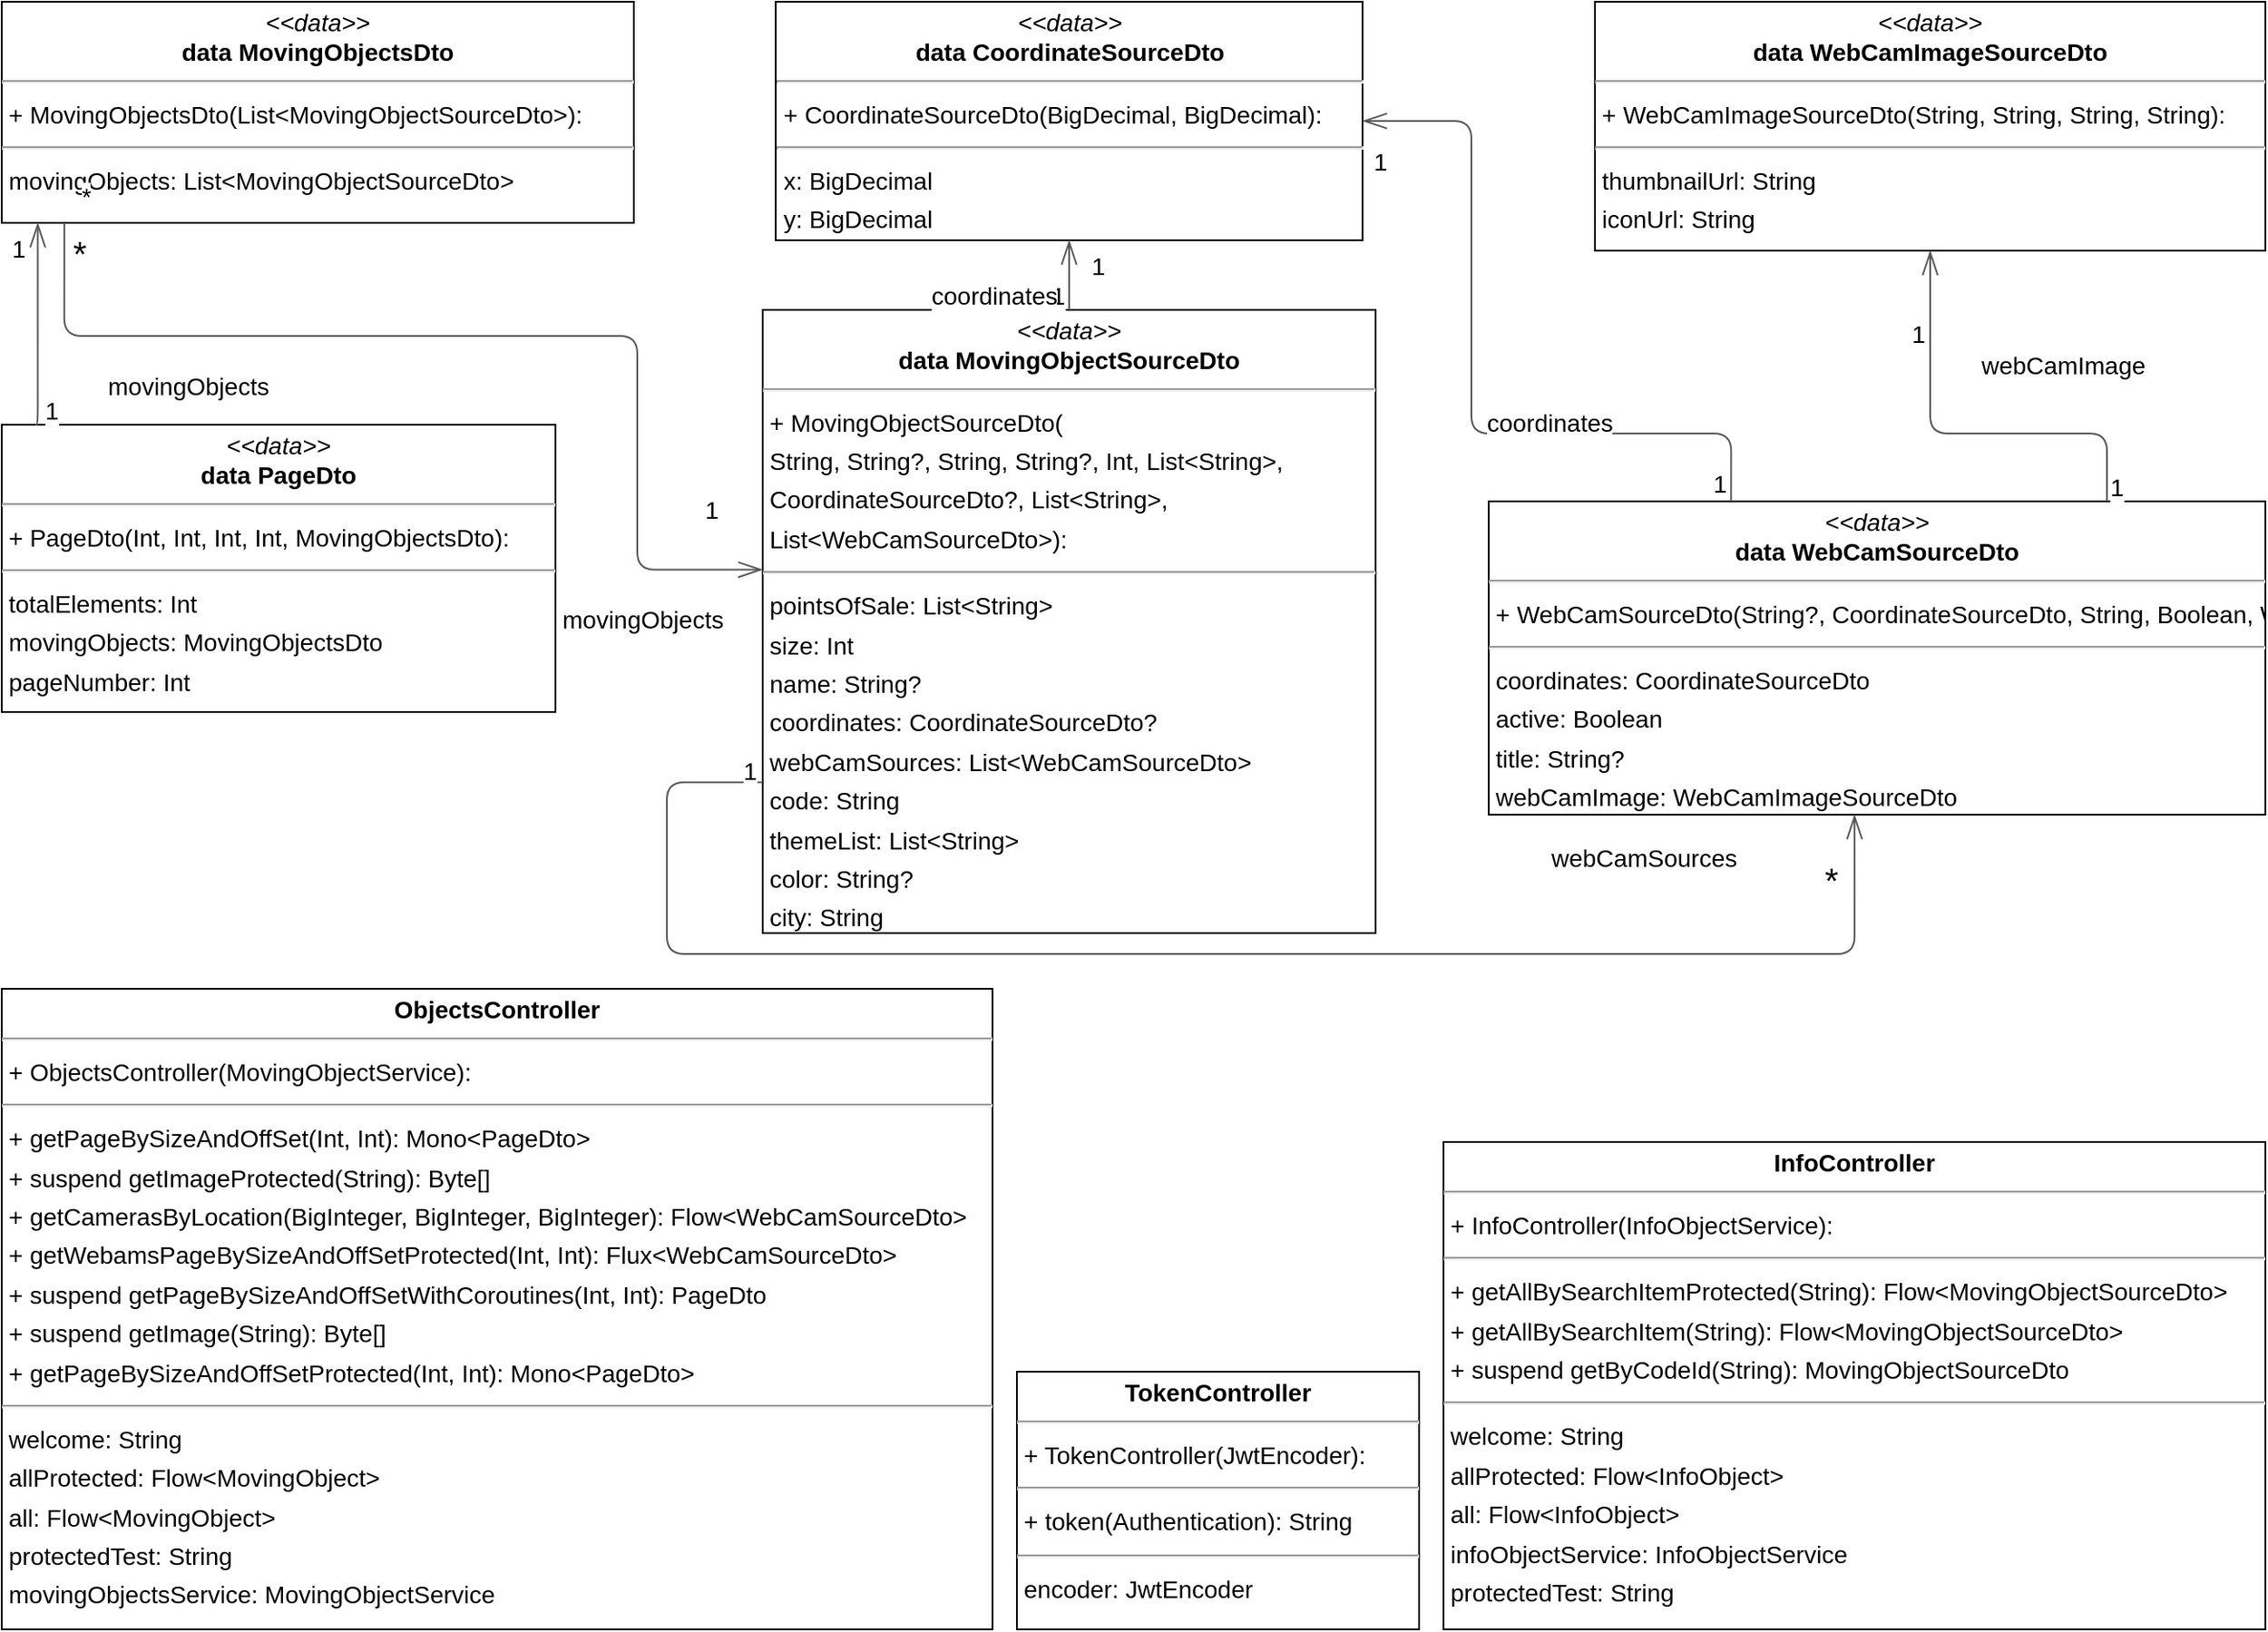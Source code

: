 <mxfile version="20.2.3" type="device"><diagram id="K_3mHfHLucCB4wn-3O_t" name="Page-1"><mxGraphModel dx="786" dy="822" grid="1" gridSize="10" guides="1" tooltips="1" connect="1" arrows="1" fold="1" page="0" pageScale="1" pageWidth="827" pageHeight="1169" background="none" math="0" shadow="0"><root><mxCell id="0"/><mxCell id="1" parent="0"/><mxCell id="node5" value="&lt;p style=&quot;margin: 4px 0px 0px; text-align: center; font-size: 14px;&quot;&gt;&lt;b style=&quot;font-size: 14px;&quot;&gt;InfoController&lt;/b&gt;&lt;/p&gt;&lt;hr style=&quot;font-size: 14px;&quot;&gt;&lt;p style=&quot;margin: 0px 0px 0px 4px; line-height: 1.6; font-size: 14px;&quot;&gt;+ InfoController(InfoObjectService): &lt;/p&gt;&lt;hr style=&quot;font-size: 14px;&quot;&gt;&lt;p style=&quot;margin: 0px 0px 0px 4px; line-height: 1.6; font-size: 14px;&quot;&gt;+ getAllBySearchItemProtected(String): Flow&amp;lt;MovingObjectSourceDto&amp;gt;&lt;br style=&quot;font-size: 14px;&quot;&gt;+ getAllBySearchItem(String): Flow&amp;lt;MovingObjectSourceDto&amp;gt;&lt;br style=&quot;font-size: 14px;&quot;&gt;+ suspend  getByCodeId(String): MovingObjectSourceDto&lt;/p&gt;&lt;hr style=&quot;font-size: 14px;&quot;&gt;&lt;p style=&quot;margin: 0px 0px 0px 4px; line-height: 1.6; font-size: 14px;&quot;&gt; welcome: String&lt;br style=&quot;font-size: 14px;&quot;&gt; allProtected: Flow&amp;lt;InfoObject&amp;gt;&lt;br style=&quot;font-size: 14px;&quot;&gt; all: Flow&amp;lt;InfoObject&amp;gt;&lt;br style=&quot;font-size: 14px;&quot;&gt; infoObjectService: InfoObjectService&lt;br style=&quot;font-size: 14px;&quot;&gt; protectedTest: String&lt;/p&gt;" style="verticalAlign=top;align=left;overflow=fill;fontSize=14;fontFamily=Helvetica;html=1;rounded=0;shadow=0;comic=0;labelBackgroundColor=none;strokeWidth=1;" parent="1" vertex="1"><mxGeometry x="1474" y="658" width="472" height="280" as="geometry"/></mxCell><mxCell id="node3" value="&lt;p style=&quot;margin: 4px 0px 0px; text-align: center; font-size: 14px;&quot;&gt;&lt;b style=&quot;font-size: 14px;&quot;&gt;ObjectsController&lt;/b&gt;&lt;/p&gt;&lt;hr style=&quot;font-size: 14px;&quot;&gt;&lt;p style=&quot;margin: 0px 0px 0px 4px; line-height: 1.6; font-size: 14px;&quot;&gt;+ ObjectsController(MovingObjectService): &lt;/p&gt;&lt;hr style=&quot;font-size: 14px;&quot;&gt;&lt;p style=&quot;margin: 0px 0px 0px 4px; line-height: 1.6; font-size: 14px;&quot;&gt;+ getPageBySizeAndOffSet(Int, Int): Mono&amp;lt;PageDto&amp;gt;&lt;br style=&quot;font-size: 14px;&quot;&gt;+ suspend  getImageProtected(String): Byte[]&lt;br style=&quot;font-size: 14px;&quot;&gt;+ getCamerasByLocation(BigInteger, BigInteger, BigInteger): Flow&amp;lt;WebCamSourceDto&amp;gt;&lt;br style=&quot;font-size: 14px;&quot;&gt;+ getWebamsPageBySizeAndOffSetProtected(Int, Int): Flux&amp;lt;WebCamSourceDto&amp;gt;&lt;br style=&quot;font-size: 14px;&quot;&gt;+ suspend  getPageBySizeAndOffSetWithCoroutines(Int, Int): PageDto&lt;br style=&quot;font-size: 14px;&quot;&gt;+ suspend  getImage(String): Byte[]&lt;br style=&quot;font-size: 14px;&quot;&gt;+ getPageBySizeAndOffSetProtected(Int, Int): Mono&amp;lt;PageDto&amp;gt;&lt;/p&gt;&lt;hr style=&quot;font-size: 14px;&quot;&gt;&lt;p style=&quot;margin: 0px 0px 0px 4px; line-height: 1.6; font-size: 14px;&quot;&gt; welcome: String&lt;br style=&quot;font-size: 14px;&quot;&gt; allProtected: Flow&amp;lt;MovingObject&amp;gt;&lt;br style=&quot;font-size: 14px;&quot;&gt; all: Flow&amp;lt;MovingObject&amp;gt;&lt;br style=&quot;font-size: 14px;&quot;&gt; protectedTest: String&lt;br style=&quot;font-size: 14px;&quot;&gt; movingObjectsService: MovingObjectService&lt;/p&gt;" style="verticalAlign=top;align=left;overflow=fill;fontSize=14;fontFamily=Helvetica;html=1;rounded=0;shadow=0;comic=0;labelBackgroundColor=none;strokeWidth=1;" parent="1" vertex="1"><mxGeometry x="646" y="570" width="569" height="368" as="geometry"/></mxCell><mxCell id="node2" value="&lt;p style=&quot;margin: 4px 0px 0px; text-align: center; font-size: 14px;&quot;&gt;&lt;b style=&quot;font-size: 14px;&quot;&gt;TokenController&lt;/b&gt;&lt;/p&gt;&lt;hr style=&quot;font-size: 14px;&quot;&gt;&lt;p style=&quot;margin: 0px 0px 0px 4px; line-height: 1.6; font-size: 14px;&quot;&gt;+ TokenController(JwtEncoder): &lt;/p&gt;&lt;hr style=&quot;font-size: 14px;&quot;&gt;&lt;p style=&quot;margin: 0px 0px 0px 4px; line-height: 1.6; font-size: 14px;&quot;&gt;+ token(Authentication): String&lt;/p&gt;&lt;hr style=&quot;font-size: 14px;&quot;&gt;&lt;p style=&quot;margin: 0px 0px 0px 4px; line-height: 1.6; font-size: 14px;&quot;&gt; encoder: JwtEncoder&lt;/p&gt;" style="verticalAlign=top;align=left;overflow=fill;fontSize=14;fontFamily=Helvetica;html=1;rounded=0;shadow=0;comic=0;labelBackgroundColor=none;strokeWidth=1;" parent="1" vertex="1"><mxGeometry x="1229" y="790" width="231" height="148" as="geometry"/></mxCell><mxCell id="node8" value="&lt;p style=&quot;margin: 4px 0px 0px; text-align: center; font-size: 14px;&quot;&gt;&lt;i style=&quot;font-size: 14px;&quot;&gt;&amp;lt;&amp;lt;data&amp;gt;&amp;gt;&lt;/i&gt;&lt;br style=&quot;font-size: 14px;&quot;&gt;&lt;b style=&quot;font-size: 14px;&quot;&gt;data  CoordinateSourceDto&lt;/b&gt;&lt;/p&gt;&lt;hr style=&quot;font-size: 14px;&quot;&gt;&lt;p style=&quot;margin: 0px 0px 0px 4px; line-height: 1.6; font-size: 14px;&quot;&gt;+ CoordinateSourceDto(BigDecimal, BigDecimal): &lt;/p&gt;&lt;hr style=&quot;font-size: 14px;&quot;&gt;&lt;p style=&quot;margin: 0px 0px 0px 4px; line-height: 1.6; font-size: 14px;&quot;&gt; x: BigDecimal&lt;br style=&quot;font-size: 14px;&quot;&gt; y: BigDecimal&lt;/p&gt;" style="verticalAlign=top;align=left;overflow=fill;fontSize=14;fontFamily=Helvetica;html=1;rounded=0;shadow=0;comic=0;labelBackgroundColor=none;strokeWidth=1;" parent="1" vertex="1"><mxGeometry x="1090.5" y="3" width="337" height="137" as="geometry"/></mxCell><mxCell id="node1" value="&lt;p style=&quot;margin: 4px 0px 0px; text-align: center; font-size: 14px;&quot;&gt;&lt;i style=&quot;font-size: 14px;&quot;&gt;&amp;lt;&amp;lt;data&amp;gt;&amp;gt;&lt;/i&gt;&lt;br style=&quot;font-size: 14px;&quot;&gt;&lt;b style=&quot;font-size: 14px;&quot;&gt;data  MovingObjectSourceDto&lt;/b&gt;&lt;/p&gt;&lt;hr style=&quot;font-size: 14px;&quot;&gt;&lt;p style=&quot;margin: 0px 0px 0px 4px; line-height: 1.6; font-size: 14px;&quot;&gt;+ MovingObjectSourceDto(&lt;/p&gt;&lt;p style=&quot;margin: 0px 0px 0px 4px; line-height: 1.6; font-size: 14px;&quot;&gt;String, String?, String, String?, Int, List&amp;lt;String&amp;gt;,&amp;nbsp;&lt;/p&gt;&lt;p style=&quot;margin: 0px 0px 0px 4px; line-height: 1.6; font-size: 14px;&quot;&gt;CoordinateSourceDto?, List&amp;lt;String&amp;gt;,&amp;nbsp;&lt;/p&gt;&lt;p style=&quot;margin: 0px 0px 0px 4px; line-height: 1.6; font-size: 14px;&quot;&gt;List&amp;lt;WebCamSourceDto&amp;gt;): &lt;/p&gt;&lt;hr style=&quot;font-size: 14px;&quot;&gt;&lt;p style=&quot;margin: 0px 0px 0px 4px; line-height: 1.6; font-size: 14px;&quot;&gt; pointsOfSale: List&amp;lt;String&amp;gt;&lt;br style=&quot;font-size: 14px;&quot;&gt; size: Int&lt;br style=&quot;font-size: 14px;&quot;&gt; name: String?&lt;br style=&quot;font-size: 14px;&quot;&gt; coordinates: CoordinateSourceDto?&lt;br style=&quot;font-size: 14px;&quot;&gt; webCamSources: List&amp;lt;WebCamSourceDto&amp;gt;&lt;br style=&quot;font-size: 14px;&quot;&gt; code: String&lt;br style=&quot;font-size: 14px;&quot;&gt; themeList: List&amp;lt;String&amp;gt;&lt;br style=&quot;font-size: 14px;&quot;&gt; color: String?&lt;br style=&quot;font-size: 14px;&quot;&gt; city: String&lt;/p&gt;" style="verticalAlign=top;align=left;overflow=fill;fontSize=14;fontFamily=Helvetica;html=1;rounded=0;shadow=0;comic=0;labelBackgroundColor=none;strokeWidth=1;" parent="1" vertex="1"><mxGeometry x="1083" y="180" width="352" height="358" as="geometry"/></mxCell><mxCell id="node6" value="&lt;p style=&quot;margin: 4px 0px 0px; text-align: center; font-size: 14px;&quot;&gt;&lt;i style=&quot;font-size: 14px;&quot;&gt;&amp;lt;&amp;lt;data&amp;gt;&amp;gt;&lt;/i&gt;&lt;br style=&quot;font-size: 14px;&quot;&gt;&lt;b style=&quot;font-size: 14px;&quot;&gt;data  MovingObjectsDto&lt;/b&gt;&lt;/p&gt;&lt;hr style=&quot;font-size: 14px;&quot;&gt;&lt;p style=&quot;margin: 0px 0px 0px 4px; line-height: 1.6; font-size: 14px;&quot;&gt;+ MovingObjectsDto(List&amp;lt;MovingObjectSourceDto&amp;gt;): &lt;/p&gt;&lt;hr style=&quot;font-size: 14px;&quot;&gt;&lt;p style=&quot;margin: 0px 0px 0px 4px; line-height: 1.6; font-size: 14px;&quot;&gt; movingObjects: List&amp;lt;MovingObjectSourceDto&amp;gt;&lt;/p&gt;" style="verticalAlign=top;align=left;overflow=fill;fontSize=14;fontFamily=Helvetica;html=1;rounded=0;shadow=0;comic=0;labelBackgroundColor=none;strokeWidth=1;" parent="1" vertex="1"><mxGeometry x="646" y="3" width="363" height="127" as="geometry"/></mxCell><mxCell id="node0" value="&lt;p style=&quot;margin: 4px 0px 0px; text-align: center; font-size: 14px;&quot;&gt;&lt;i style=&quot;font-size: 14px;&quot;&gt;&amp;lt;&amp;lt;data&amp;gt;&amp;gt;&lt;/i&gt;&lt;br style=&quot;font-size: 14px;&quot;&gt;&lt;b style=&quot;font-size: 14px;&quot;&gt;data  PageDto&lt;/b&gt;&lt;/p&gt;&lt;hr style=&quot;font-size: 14px;&quot;&gt;&lt;p style=&quot;margin: 0px 0px 0px 4px; line-height: 1.6; font-size: 14px;&quot;&gt;+ PageDto(Int, Int, Int, Int, MovingObjectsDto): &lt;/p&gt;&lt;hr style=&quot;font-size: 14px;&quot;&gt;&lt;p style=&quot;margin: 0px 0px 0px 4px; line-height: 1.6; font-size: 14px;&quot;&gt; totalElements: Int&lt;br style=&quot;font-size: 14px;&quot;&gt; movingObjects: MovingObjectsDto&lt;br style=&quot;font-size: 14px;&quot;&gt; pageNumber: Int&lt;br style=&quot;font-size: 14px;&quot;&gt; totalPages: Int&lt;br style=&quot;font-size: 14px;&quot;&gt; pageSize: Int&lt;/p&gt;" style="verticalAlign=top;align=left;overflow=fill;fontSize=14;fontFamily=Helvetica;html=1;rounded=0;shadow=0;comic=0;labelBackgroundColor=none;strokeWidth=1;" parent="1" vertex="1"><mxGeometry x="646" y="246" width="318" height="165" as="geometry"/></mxCell><mxCell id="node7" value="&lt;p style=&quot;margin: 4px 0px 0px; text-align: center; font-size: 14px;&quot;&gt;&lt;i style=&quot;font-size: 14px;&quot;&gt;&amp;lt;&amp;lt;data&amp;gt;&amp;gt;&lt;/i&gt;&lt;br style=&quot;font-size: 14px;&quot;&gt;&lt;b style=&quot;font-size: 14px;&quot;&gt;data  WebCamImageSourceDto&lt;/b&gt;&lt;/p&gt;&lt;hr style=&quot;font-size: 14px;&quot;&gt;&lt;p style=&quot;margin: 0px 0px 0px 4px; line-height: 1.6; font-size: 14px;&quot;&gt;+ WebCamImageSourceDto(String, String, String, String): &lt;/p&gt;&lt;hr style=&quot;font-size: 14px;&quot;&gt;&lt;p style=&quot;margin: 0px 0px 0px 4px; line-height: 1.6; font-size: 14px;&quot;&gt; thumbnailUrl: String&lt;br style=&quot;font-size: 14px;&quot;&gt; iconUrl: String&lt;br style=&quot;font-size: 14px;&quot;&gt; previewUrl: String&lt;br style=&quot;font-size: 14px;&quot;&gt; toenailUrlString: String&lt;/p&gt;" style="verticalAlign=top;align=left;overflow=fill;fontSize=14;fontFamily=Helvetica;html=1;rounded=0;shadow=0;comic=0;labelBackgroundColor=none;strokeWidth=1;" parent="1" vertex="1"><mxGeometry x="1561" y="3" width="385" height="143" as="geometry"/></mxCell><mxCell id="node4" value="&lt;p style=&quot;margin: 4px 0px 0px; text-align: center; font-size: 14px;&quot;&gt;&lt;i style=&quot;font-size: 14px;&quot;&gt;&amp;lt;&amp;lt;data&amp;gt;&amp;gt;&lt;/i&gt;&lt;br style=&quot;font-size: 14px;&quot;&gt;&lt;b style=&quot;font-size: 14px;&quot;&gt;data  WebCamSourceDto&lt;/b&gt;&lt;/p&gt;&lt;hr style=&quot;font-size: 14px;&quot;&gt;&lt;p style=&quot;margin: 0px 0px 0px 4px; line-height: 1.6; font-size: 14px;&quot;&gt;+ WebCamSourceDto(String?, CoordinateSourceDto, String, Boolean, WebCamImageSourceDto): &lt;/p&gt;&lt;hr style=&quot;font-size: 14px;&quot;&gt;&lt;p style=&quot;margin: 0px 0px 0px 4px; line-height: 1.6; font-size: 14px;&quot;&gt; coordinates: CoordinateSourceDto&lt;br style=&quot;font-size: 14px;&quot;&gt; active: Boolean&lt;br style=&quot;font-size: 14px;&quot;&gt; title: String?&lt;br style=&quot;font-size: 14px;&quot;&gt; webCamImage: WebCamImageSourceDto&lt;br style=&quot;font-size: 14px;&quot;&gt; wikiInfo: String&lt;/p&gt;" style="verticalAlign=top;align=left;overflow=fill;fontSize=14;fontFamily=Helvetica;html=1;rounded=0;shadow=0;comic=0;labelBackgroundColor=none;strokeWidth=1;" parent="1" vertex="1"><mxGeometry x="1500" y="290" width="446" height="180" as="geometry"/></mxCell><mxCell id="edge4" value="" style="html=1;rounded=1;edgeStyle=orthogonalEdgeStyle;dashed=0;startArrow=diamondThinstartSize=12;endArrow=openThin;endSize=12;strokeColor=#595959;exitX=0.500;exitY=0.000;exitDx=0;exitDy=0;entryX=0.500;entryY=1.000;entryDx=0;entryDy=0;fontSize=14;" parent="1" source="node1" target="node8" edge="1"><mxGeometry width="50" height="50" relative="1" as="geometry"><Array as="points"><mxPoint x="1259" y="166"/><mxPoint x="1259" y="166"/></Array></mxGeometry></mxCell><mxCell id="label24" value="1" style="edgeLabel;resizable=0;html=1;align=left;verticalAlign=top;strokeColor=default;fontSize=14;" parent="edge4" vertex="1" connectable="0"><mxGeometry x="1247" y="157" as="geometry"/></mxCell><mxCell id="label28" value="1" style="edgeLabel;resizable=0;html=1;align=left;verticalAlign=top;strokeColor=default;fontSize=14;" parent="edge4" vertex="1" connectable="0"><mxGeometry x="1270" y="140" as="geometry"/></mxCell><mxCell id="label29" value="coordinates" style="edgeLabel;resizable=0;html=1;align=left;verticalAlign=top;strokeColor=default;fontSize=14;" parent="edge4" vertex="1" connectable="0"><mxGeometry x="1178" y="157" as="geometry"/></mxCell><mxCell id="edge0" value="" style="html=1;rounded=1;edgeStyle=orthogonalEdgeStyle;dashed=0;startArrow=diamondThinstartSize=12;endArrow=openThin;endSize=12;strokeColor=#595959;exitX=0.000;exitY=0.758;exitDx=0;exitDy=0;entryX=0.471;entryY=1.000;entryDx=0;entryDy=0;fontSize=14;" parent="1" source="node1" target="node4" edge="1"><mxGeometry width="50" height="50" relative="1" as="geometry"><Array as="points"><mxPoint x="1028" y="451"/><mxPoint x="1028" y="550"/><mxPoint x="1710" y="550"/></Array></mxGeometry></mxCell><mxCell id="label0" value="1" style="edgeLabel;resizable=0;html=1;align=left;verticalAlign=top;strokeColor=default;fontSize=14;" parent="edge0" vertex="1" connectable="0"><mxGeometry x="1070" y="430" as="geometry"/></mxCell><mxCell id="label4" value="*" style="edgeLabel;resizable=0;html=1;align=left;verticalAlign=top;strokeColor=default;fontSize=20;" parent="edge0" vertex="1" connectable="0"><mxGeometry x="1696" y="460" as="geometry"><mxPoint x="-5" y="29" as="offset"/></mxGeometry></mxCell><mxCell id="label5" value="webCamSources" style="edgeLabel;resizable=0;html=1;align=left;verticalAlign=top;strokeColor=default;fontSize=14;" parent="edge0" vertex="1" connectable="0"><mxGeometry x="1534" y="480" as="geometry"/></mxCell><mxCell id="edge1" value="" style="html=1;rounded=1;edgeStyle=orthogonalEdgeStyle;dashed=0;startArrow=diamondThinstartSize=12;endArrow=openThin;endSize=12;strokeColor=#595959;exitX=0.099;exitY=1.000;exitDx=0;exitDy=0;entryX=0.000;entryY=0.417;entryDx=0;entryDy=0;fontSize=14;" parent="1" source="node6" target="node1" edge="1"><mxGeometry width="50" height="50" relative="1" as="geometry"><Array as="points"><mxPoint x="682" y="195"/><mxPoint x="1011" y="195"/><mxPoint x="1011" y="329"/></Array></mxGeometry></mxCell><mxCell id="label6" value="1" style="edgeLabel;resizable=0;html=1;align=left;verticalAlign=top;strokeColor=default;fontSize=14;" parent="edge1" vertex="1" connectable="0"><mxGeometry x="1048" y="280" as="geometry"/></mxCell><mxCell id="label10" value="*" style="edgeLabel;resizable=0;html=1;align=left;verticalAlign=top;strokeColor=default;fontSize=14;" parent="edge1" vertex="1" connectable="0"><mxGeometry x="690" y="100" as="geometry"/></mxCell><mxCell id="label11" value="movingObjects" style="edgeLabel;resizable=0;html=1;align=left;verticalAlign=top;strokeColor=default;fontSize=14;" parent="edge1" vertex="1" connectable="0"><mxGeometry x="966" y="343" as="geometry"/></mxCell><mxCell id="edge5" value="" style="html=1;rounded=1;edgeStyle=orthogonalEdgeStyle;dashed=0;startArrow=diamondThinstartSize=12;endArrow=openThin;endSize=12;strokeColor=#595959;exitX=0.061;exitY=0.000;exitDx=0;exitDy=0;entryX=0.057;entryY=1.000;entryDx=0;entryDy=0;fontSize=14;" parent="1" source="node0" target="node6" edge="1"><mxGeometry width="50" height="50" relative="1" as="geometry"><Array as="points"><mxPoint x="667" y="246"/></Array></mxGeometry></mxCell><mxCell id="label30" value="1" style="edgeLabel;resizable=0;html=1;align=left;verticalAlign=top;strokeColor=default;fontSize=14;" parent="edge5" vertex="1" connectable="0"><mxGeometry x="669" y="223" as="geometry"/></mxCell><mxCell id="label34" value="1" style="edgeLabel;resizable=0;html=1;align=left;verticalAlign=top;strokeColor=default;fontSize=14;" parent="edge5" vertex="1" connectable="0"><mxGeometry x="650" y="130" as="geometry"/></mxCell><mxCell id="label35" value="movingObjects" style="edgeLabel;resizable=0;html=1;align=left;verticalAlign=top;strokeColor=default;fontSize=14;" parent="edge5" vertex="1" connectable="0"><mxGeometry x="705" y="209" as="geometry"/></mxCell><mxCell id="edge2" value="" style="html=1;rounded=1;edgeStyle=orthogonalEdgeStyle;dashed=0;startArrow=diamondThinstartSize=12;endArrow=openThin;endSize=12;strokeColor=#595959;exitX=0.312;exitY=0.000;exitDx=0;exitDy=0;entryX=1;entryY=0.5;entryDx=0;entryDy=0;fontSize=14;" parent="1" source="node4" target="node8" edge="1"><mxGeometry width="50" height="50" relative="1" as="geometry"><Array as="points"><mxPoint x="1639" y="251"/><mxPoint x="1490" y="251"/><mxPoint x="1490" y="72"/></Array><mxPoint x="1490" y="-60" as="targetPoint"/></mxGeometry></mxCell><mxCell id="label12" value="1" style="edgeLabel;resizable=0;html=1;align=left;verticalAlign=top;strokeColor=default;fontSize=14;" parent="edge2" vertex="1" connectable="0"><mxGeometry x="1627" y="265" as="geometry"/></mxCell><mxCell id="label16" value="1" style="edgeLabel;resizable=0;html=1;align=left;verticalAlign=top;strokeColor=default;fontSize=14;" parent="edge2" vertex="1" connectable="0"><mxGeometry x="1432" y="80" as="geometry"/></mxCell><mxCell id="label17" value="coordinates" style="edgeLabel;resizable=0;html=1;align=left;verticalAlign=top;strokeColor=default;fontSize=14;" parent="edge2" vertex="1" connectable="0"><mxGeometry x="1497" y="230" as="geometry"/></mxCell><mxCell id="edge3" value="" style="html=1;rounded=1;edgeStyle=orthogonalEdgeStyle;dashed=0;startArrow=diamondThinstartSize=12;endArrow=openThin;endSize=12;strokeColor=#595959;exitX=0.796;exitY=0.000;exitDx=0;exitDy=0;entryX=0.500;entryY=1.000;entryDx=0;entryDy=0;fontSize=14;" parent="1" source="node4" target="node7" edge="1"><mxGeometry width="50" height="50" relative="1" as="geometry"><Array as="points"><mxPoint x="1855" y="251"/><mxPoint x="1753" y="251"/></Array></mxGeometry></mxCell><mxCell id="label18" value="1" style="edgeLabel;resizable=0;html=1;align=left;verticalAlign=top;strokeColor=default;fontSize=14;" parent="edge3" vertex="1" connectable="0"><mxGeometry x="1855" y="267" as="geometry"/></mxCell><mxCell id="label22" value="1" style="edgeLabel;resizable=0;html=1;align=left;verticalAlign=top;strokeColor=default;fontSize=14;" parent="edge3" vertex="1" connectable="0"><mxGeometry x="1741" y="179" as="geometry"/></mxCell><mxCell id="label23" value="webCamImage" style="edgeLabel;resizable=0;html=1;align=left;verticalAlign=top;strokeColor=default;fontSize=14;" parent="edge3" vertex="1" connectable="0"><mxGeometry x="1781" y="197" as="geometry"/></mxCell><mxCell id="6YZ_LnQYuJSHZuGGcKU0-1" value="*" style="edgeLabel;resizable=0;html=1;align=left;verticalAlign=top;strokeColor=default;fontSize=20;" vertex="1" connectable="0" parent="1"><mxGeometry x="690" y="100" as="geometry"><mxPoint x="-5" y="29" as="offset"/></mxGeometry></mxCell></root></mxGraphModel></diagram></mxfile>